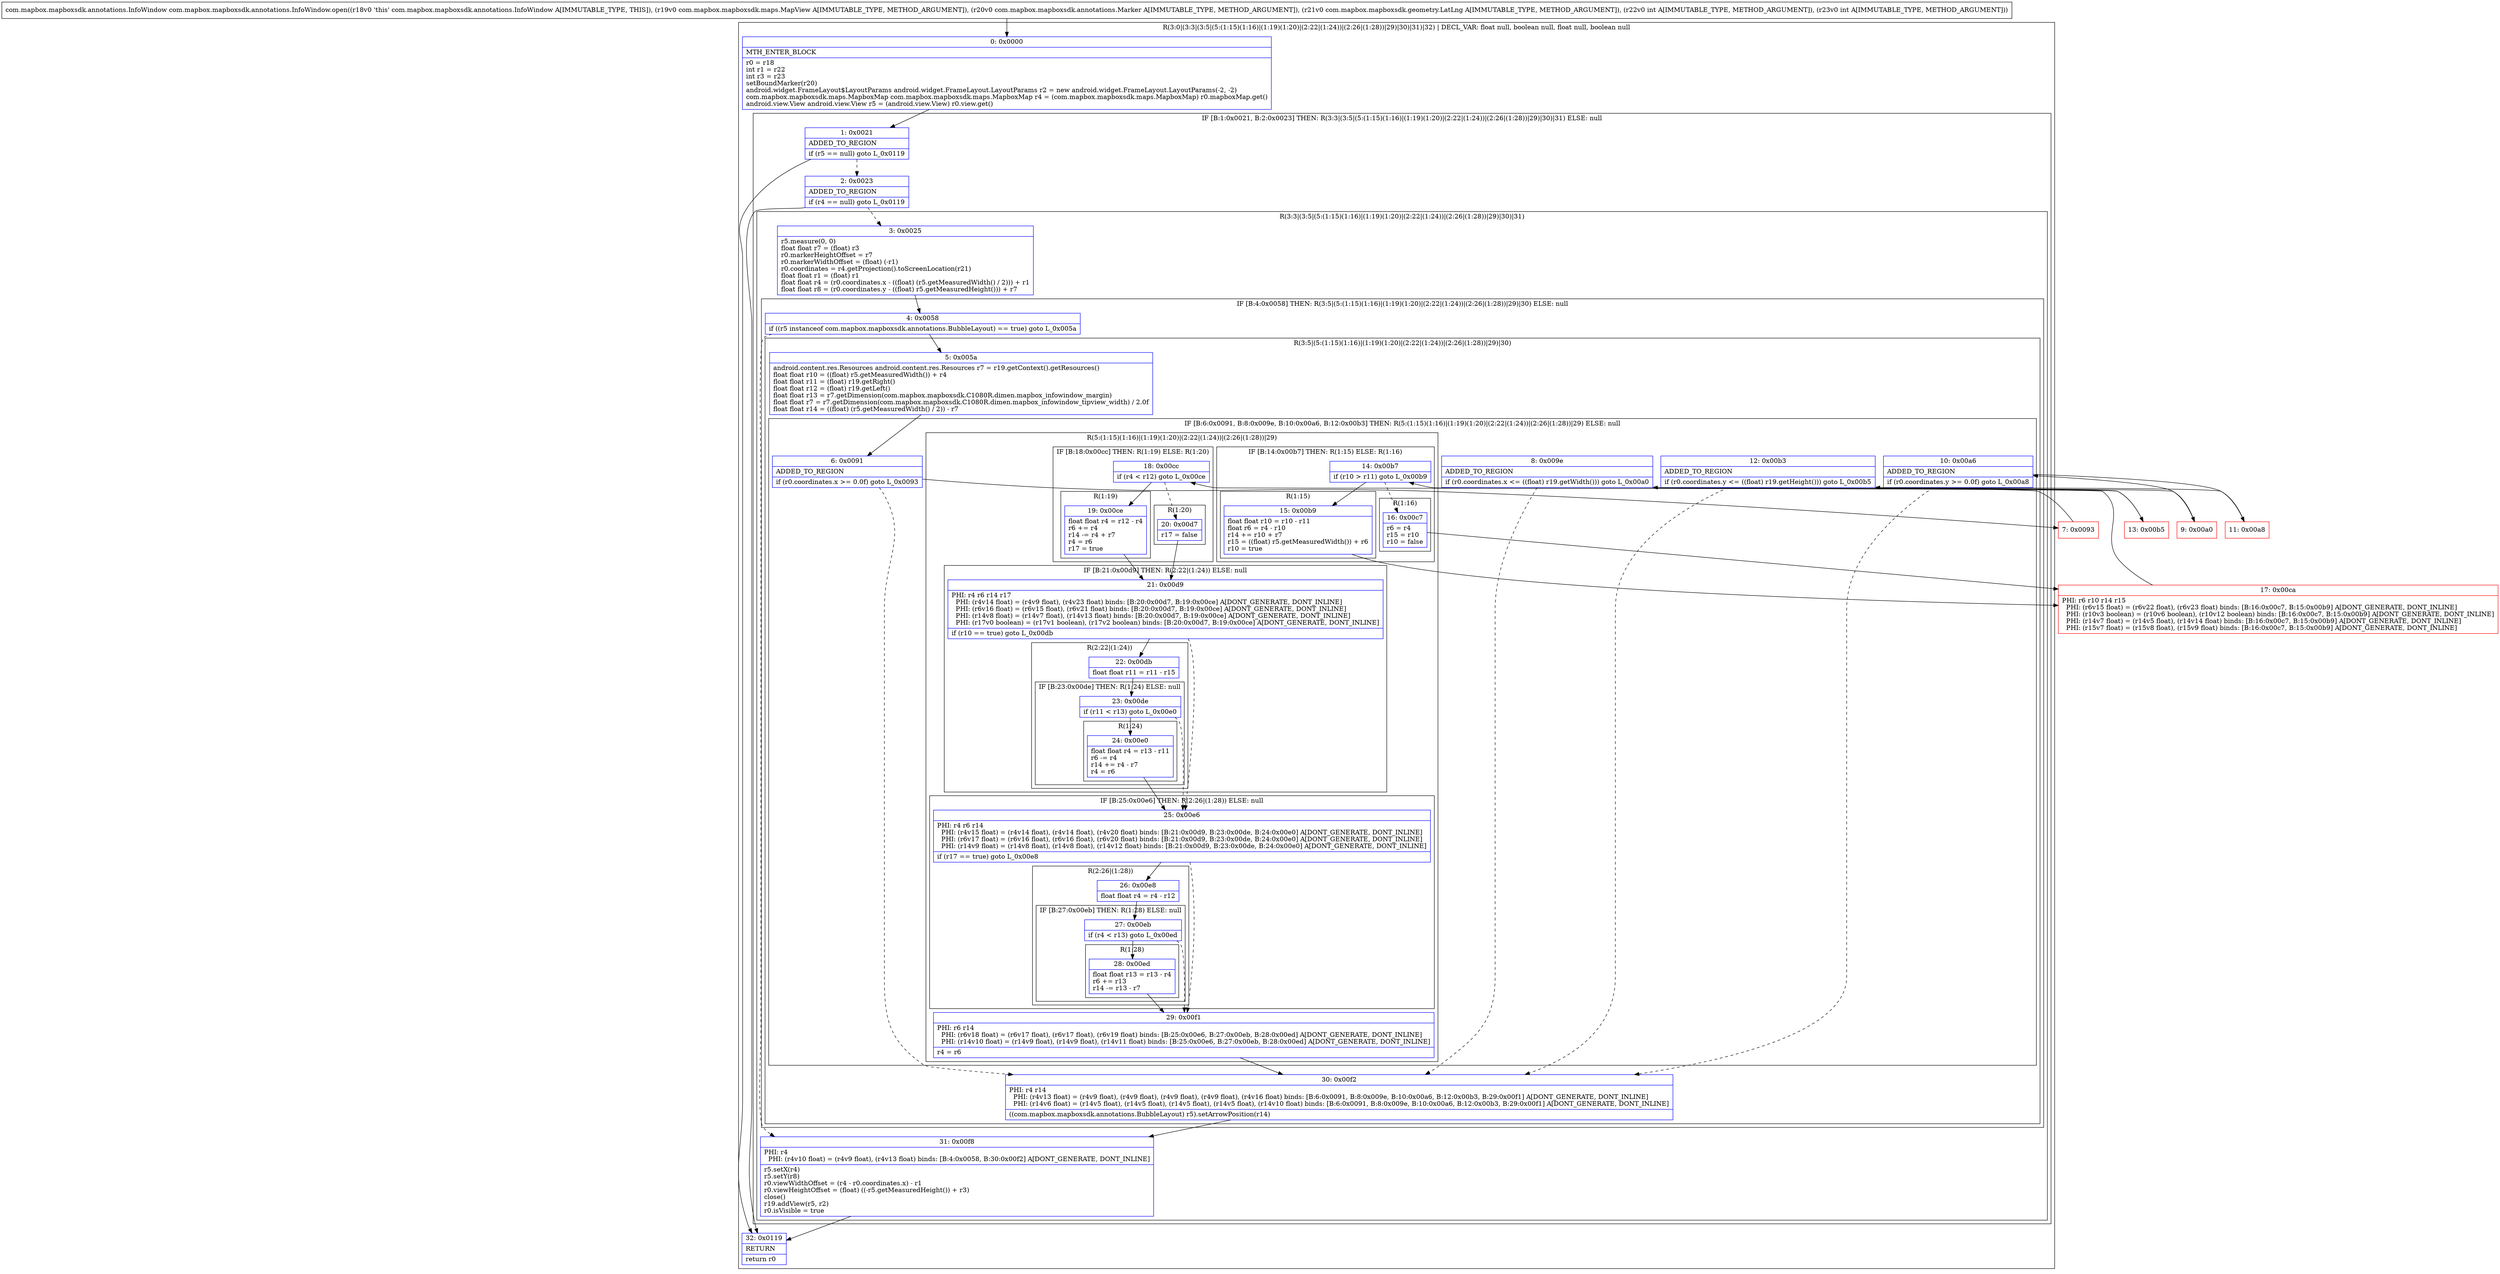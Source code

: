 digraph "CFG forcom.mapbox.mapboxsdk.annotations.InfoWindow.open(Lcom\/mapbox\/mapboxsdk\/maps\/MapView;Lcom\/mapbox\/mapboxsdk\/annotations\/Marker;Lcom\/mapbox\/mapboxsdk\/geometry\/LatLng;II)Lcom\/mapbox\/mapboxsdk\/annotations\/InfoWindow;" {
subgraph cluster_Region_654824447 {
label = "R(3:0|(3:3|(3:5|(5:(1:15)(1:16)|(1:19)(1:20)|(2:22|(1:24))|(2:26|(1:28))|29)|30)|31)|32) | DECL_VAR: float null, boolean null, float null, boolean null\l";
node [shape=record,color=blue];
Node_0 [shape=record,label="{0\:\ 0x0000|MTH_ENTER_BLOCK\l|r0 = r18\lint r1 = r22\lint r3 = r23\lsetBoundMarker(r20)\landroid.widget.FrameLayout$LayoutParams android.widget.FrameLayout.LayoutParams r2 = new android.widget.FrameLayout.LayoutParams(\-2, \-2)\lcom.mapbox.mapboxsdk.maps.MapboxMap com.mapbox.mapboxsdk.maps.MapboxMap r4 = (com.mapbox.mapboxsdk.maps.MapboxMap) r0.mapboxMap.get()\landroid.view.View android.view.View r5 = (android.view.View) r0.view.get()\l}"];
subgraph cluster_IfRegion_764542188 {
label = "IF [B:1:0x0021, B:2:0x0023] THEN: R(3:3|(3:5|(5:(1:15)(1:16)|(1:19)(1:20)|(2:22|(1:24))|(2:26|(1:28))|29)|30)|31) ELSE: null";
node [shape=record,color=blue];
Node_1 [shape=record,label="{1\:\ 0x0021|ADDED_TO_REGION\l|if (r5 == null) goto L_0x0119\l}"];
Node_2 [shape=record,label="{2\:\ 0x0023|ADDED_TO_REGION\l|if (r4 == null) goto L_0x0119\l}"];
subgraph cluster_Region_904578082 {
label = "R(3:3|(3:5|(5:(1:15)(1:16)|(1:19)(1:20)|(2:22|(1:24))|(2:26|(1:28))|29)|30)|31)";
node [shape=record,color=blue];
Node_3 [shape=record,label="{3\:\ 0x0025|r5.measure(0, 0)\lfloat float r7 = (float) r3\lr0.markerHeightOffset = r7\lr0.markerWidthOffset = (float) (\-r1)\lr0.coordinates = r4.getProjection().toScreenLocation(r21)\lfloat float r1 = (float) r1\lfloat float r4 = (r0.coordinates.x \- ((float) (r5.getMeasuredWidth() \/ 2))) + r1\lfloat float r8 = (r0.coordinates.y \- ((float) r5.getMeasuredHeight())) + r7\l}"];
subgraph cluster_IfRegion_481912075 {
label = "IF [B:4:0x0058] THEN: R(3:5|(5:(1:15)(1:16)|(1:19)(1:20)|(2:22|(1:24))|(2:26|(1:28))|29)|30) ELSE: null";
node [shape=record,color=blue];
Node_4 [shape=record,label="{4\:\ 0x0058|if ((r5 instanceof com.mapbox.mapboxsdk.annotations.BubbleLayout) == true) goto L_0x005a\l}"];
subgraph cluster_Region_87606600 {
label = "R(3:5|(5:(1:15)(1:16)|(1:19)(1:20)|(2:22|(1:24))|(2:26|(1:28))|29)|30)";
node [shape=record,color=blue];
Node_5 [shape=record,label="{5\:\ 0x005a|android.content.res.Resources android.content.res.Resources r7 = r19.getContext().getResources()\lfloat float r10 = ((float) r5.getMeasuredWidth()) + r4\lfloat float r11 = (float) r19.getRight()\lfloat float r12 = (float) r19.getLeft()\lfloat float r13 = r7.getDimension(com.mapbox.mapboxsdk.C1080R.dimen.mapbox_infowindow_margin)\lfloat float r7 = r7.getDimension(com.mapbox.mapboxsdk.C1080R.dimen.mapbox_infowindow_tipview_width) \/ 2.0f\lfloat float r14 = ((float) (r5.getMeasuredWidth() \/ 2)) \- r7\l}"];
subgraph cluster_IfRegion_757991710 {
label = "IF [B:6:0x0091, B:8:0x009e, B:10:0x00a6, B:12:0x00b3] THEN: R(5:(1:15)(1:16)|(1:19)(1:20)|(2:22|(1:24))|(2:26|(1:28))|29) ELSE: null";
node [shape=record,color=blue];
Node_6 [shape=record,label="{6\:\ 0x0091|ADDED_TO_REGION\l|if (r0.coordinates.x \>= 0.0f) goto L_0x0093\l}"];
Node_8 [shape=record,label="{8\:\ 0x009e|ADDED_TO_REGION\l|if (r0.coordinates.x \<= ((float) r19.getWidth())) goto L_0x00a0\l}"];
Node_10 [shape=record,label="{10\:\ 0x00a6|ADDED_TO_REGION\l|if (r0.coordinates.y \>= 0.0f) goto L_0x00a8\l}"];
Node_12 [shape=record,label="{12\:\ 0x00b3|ADDED_TO_REGION\l|if (r0.coordinates.y \<= ((float) r19.getHeight())) goto L_0x00b5\l}"];
subgraph cluster_Region_1153707179 {
label = "R(5:(1:15)(1:16)|(1:19)(1:20)|(2:22|(1:24))|(2:26|(1:28))|29)";
node [shape=record,color=blue];
subgraph cluster_IfRegion_436475856 {
label = "IF [B:14:0x00b7] THEN: R(1:15) ELSE: R(1:16)";
node [shape=record,color=blue];
Node_14 [shape=record,label="{14\:\ 0x00b7|if (r10 \> r11) goto L_0x00b9\l}"];
subgraph cluster_Region_1712376345 {
label = "R(1:15)";
node [shape=record,color=blue];
Node_15 [shape=record,label="{15\:\ 0x00b9|float float r10 = r10 \- r11\lfloat r6 = r4 \- r10\lr14 += r10 + r7\lr15 = ((float) r5.getMeasuredWidth()) + r6\lr10 = true\l}"];
}
subgraph cluster_Region_821249465 {
label = "R(1:16)";
node [shape=record,color=blue];
Node_16 [shape=record,label="{16\:\ 0x00c7|r6 = r4\lr15 = r10\lr10 = false\l}"];
}
}
subgraph cluster_IfRegion_1438094968 {
label = "IF [B:18:0x00cc] THEN: R(1:19) ELSE: R(1:20)";
node [shape=record,color=blue];
Node_18 [shape=record,label="{18\:\ 0x00cc|if (r4 \< r12) goto L_0x00ce\l}"];
subgraph cluster_Region_1347624360 {
label = "R(1:19)";
node [shape=record,color=blue];
Node_19 [shape=record,label="{19\:\ 0x00ce|float float r4 = r12 \- r4\lr6 += r4\lr14 \-= r4 + r7\lr4 = r6\lr17 = true\l}"];
}
subgraph cluster_Region_338050862 {
label = "R(1:20)";
node [shape=record,color=blue];
Node_20 [shape=record,label="{20\:\ 0x00d7|r17 = false\l}"];
}
}
subgraph cluster_IfRegion_220780065 {
label = "IF [B:21:0x00d9] THEN: R(2:22|(1:24)) ELSE: null";
node [shape=record,color=blue];
Node_21 [shape=record,label="{21\:\ 0x00d9|PHI: r4 r6 r14 r17 \l  PHI: (r4v14 float) = (r4v9 float), (r4v23 float) binds: [B:20:0x00d7, B:19:0x00ce] A[DONT_GENERATE, DONT_INLINE]\l  PHI: (r6v16 float) = (r6v15 float), (r6v21 float) binds: [B:20:0x00d7, B:19:0x00ce] A[DONT_GENERATE, DONT_INLINE]\l  PHI: (r14v8 float) = (r14v7 float), (r14v13 float) binds: [B:20:0x00d7, B:19:0x00ce] A[DONT_GENERATE, DONT_INLINE]\l  PHI: (r17v0 boolean) = (r17v1 boolean), (r17v2 boolean) binds: [B:20:0x00d7, B:19:0x00ce] A[DONT_GENERATE, DONT_INLINE]\l|if (r10 == true) goto L_0x00db\l}"];
subgraph cluster_Region_812664740 {
label = "R(2:22|(1:24))";
node [shape=record,color=blue];
Node_22 [shape=record,label="{22\:\ 0x00db|float float r11 = r11 \- r15\l}"];
subgraph cluster_IfRegion_1495073668 {
label = "IF [B:23:0x00de] THEN: R(1:24) ELSE: null";
node [shape=record,color=blue];
Node_23 [shape=record,label="{23\:\ 0x00de|if (r11 \< r13) goto L_0x00e0\l}"];
subgraph cluster_Region_318937093 {
label = "R(1:24)";
node [shape=record,color=blue];
Node_24 [shape=record,label="{24\:\ 0x00e0|float float r4 = r13 \- r11\lr6 \-= r4\lr14 += r4 \- r7\lr4 = r6\l}"];
}
}
}
}
subgraph cluster_IfRegion_155189620 {
label = "IF [B:25:0x00e6] THEN: R(2:26|(1:28)) ELSE: null";
node [shape=record,color=blue];
Node_25 [shape=record,label="{25\:\ 0x00e6|PHI: r4 r6 r14 \l  PHI: (r4v15 float) = (r4v14 float), (r4v14 float), (r4v20 float) binds: [B:21:0x00d9, B:23:0x00de, B:24:0x00e0] A[DONT_GENERATE, DONT_INLINE]\l  PHI: (r6v17 float) = (r6v16 float), (r6v16 float), (r6v20 float) binds: [B:21:0x00d9, B:23:0x00de, B:24:0x00e0] A[DONT_GENERATE, DONT_INLINE]\l  PHI: (r14v9 float) = (r14v8 float), (r14v8 float), (r14v12 float) binds: [B:21:0x00d9, B:23:0x00de, B:24:0x00e0] A[DONT_GENERATE, DONT_INLINE]\l|if (r17 == true) goto L_0x00e8\l}"];
subgraph cluster_Region_1391656571 {
label = "R(2:26|(1:28))";
node [shape=record,color=blue];
Node_26 [shape=record,label="{26\:\ 0x00e8|float float r4 = r4 \- r12\l}"];
subgraph cluster_IfRegion_483999738 {
label = "IF [B:27:0x00eb] THEN: R(1:28) ELSE: null";
node [shape=record,color=blue];
Node_27 [shape=record,label="{27\:\ 0x00eb|if (r4 \< r13) goto L_0x00ed\l}"];
subgraph cluster_Region_643371302 {
label = "R(1:28)";
node [shape=record,color=blue];
Node_28 [shape=record,label="{28\:\ 0x00ed|float float r13 = r13 \- r4\lr6 += r13\lr14 \-= r13 \- r7\l}"];
}
}
}
}
Node_29 [shape=record,label="{29\:\ 0x00f1|PHI: r6 r14 \l  PHI: (r6v18 float) = (r6v17 float), (r6v17 float), (r6v19 float) binds: [B:25:0x00e6, B:27:0x00eb, B:28:0x00ed] A[DONT_GENERATE, DONT_INLINE]\l  PHI: (r14v10 float) = (r14v9 float), (r14v9 float), (r14v11 float) binds: [B:25:0x00e6, B:27:0x00eb, B:28:0x00ed] A[DONT_GENERATE, DONT_INLINE]\l|r4 = r6\l}"];
}
}
Node_30 [shape=record,label="{30\:\ 0x00f2|PHI: r4 r14 \l  PHI: (r4v13 float) = (r4v9 float), (r4v9 float), (r4v9 float), (r4v9 float), (r4v16 float) binds: [B:6:0x0091, B:8:0x009e, B:10:0x00a6, B:12:0x00b3, B:29:0x00f1] A[DONT_GENERATE, DONT_INLINE]\l  PHI: (r14v6 float) = (r14v5 float), (r14v5 float), (r14v5 float), (r14v5 float), (r14v10 float) binds: [B:6:0x0091, B:8:0x009e, B:10:0x00a6, B:12:0x00b3, B:29:0x00f1] A[DONT_GENERATE, DONT_INLINE]\l|((com.mapbox.mapboxsdk.annotations.BubbleLayout) r5).setArrowPosition(r14)\l}"];
}
}
Node_31 [shape=record,label="{31\:\ 0x00f8|PHI: r4 \l  PHI: (r4v10 float) = (r4v9 float), (r4v13 float) binds: [B:4:0x0058, B:30:0x00f2] A[DONT_GENERATE, DONT_INLINE]\l|r5.setX(r4)\lr5.setY(r8)\lr0.viewWidthOffset = (r4 \- r0.coordinates.x) \- r1\lr0.viewHeightOffset = (float) ((\-r5.getMeasuredHeight()) + r3)\lclose()\lr19.addView(r5, r2)\lr0.isVisible = true\l}"];
}
}
Node_32 [shape=record,label="{32\:\ 0x0119|RETURN\l|return r0\l}"];
}
Node_7 [shape=record,color=red,label="{7\:\ 0x0093}"];
Node_9 [shape=record,color=red,label="{9\:\ 0x00a0}"];
Node_11 [shape=record,color=red,label="{11\:\ 0x00a8}"];
Node_13 [shape=record,color=red,label="{13\:\ 0x00b5}"];
Node_17 [shape=record,color=red,label="{17\:\ 0x00ca|PHI: r6 r10 r14 r15 \l  PHI: (r6v15 float) = (r6v22 float), (r6v23 float) binds: [B:16:0x00c7, B:15:0x00b9] A[DONT_GENERATE, DONT_INLINE]\l  PHI: (r10v3 boolean) = (r10v6 boolean), (r10v12 boolean) binds: [B:16:0x00c7, B:15:0x00b9] A[DONT_GENERATE, DONT_INLINE]\l  PHI: (r14v7 float) = (r14v5 float), (r14v14 float) binds: [B:16:0x00c7, B:15:0x00b9] A[DONT_GENERATE, DONT_INLINE]\l  PHI: (r15v7 float) = (r15v8 float), (r15v9 float) binds: [B:16:0x00c7, B:15:0x00b9] A[DONT_GENERATE, DONT_INLINE]\l}"];
MethodNode[shape=record,label="{com.mapbox.mapboxsdk.annotations.InfoWindow com.mapbox.mapboxsdk.annotations.InfoWindow.open((r18v0 'this' com.mapbox.mapboxsdk.annotations.InfoWindow A[IMMUTABLE_TYPE, THIS]), (r19v0 com.mapbox.mapboxsdk.maps.MapView A[IMMUTABLE_TYPE, METHOD_ARGUMENT]), (r20v0 com.mapbox.mapboxsdk.annotations.Marker A[IMMUTABLE_TYPE, METHOD_ARGUMENT]), (r21v0 com.mapbox.mapboxsdk.geometry.LatLng A[IMMUTABLE_TYPE, METHOD_ARGUMENT]), (r22v0 int A[IMMUTABLE_TYPE, METHOD_ARGUMENT]), (r23v0 int A[IMMUTABLE_TYPE, METHOD_ARGUMENT])) }"];
MethodNode -> Node_0;
Node_0 -> Node_1;
Node_1 -> Node_2[style=dashed];
Node_1 -> Node_32;
Node_2 -> Node_3[style=dashed];
Node_2 -> Node_32;
Node_3 -> Node_4;
Node_4 -> Node_5;
Node_4 -> Node_31[style=dashed];
Node_5 -> Node_6;
Node_6 -> Node_7;
Node_6 -> Node_30[style=dashed];
Node_8 -> Node_9;
Node_8 -> Node_30[style=dashed];
Node_10 -> Node_11;
Node_10 -> Node_30[style=dashed];
Node_12 -> Node_13;
Node_12 -> Node_30[style=dashed];
Node_14 -> Node_15;
Node_14 -> Node_16[style=dashed];
Node_15 -> Node_17;
Node_16 -> Node_17;
Node_18 -> Node_19;
Node_18 -> Node_20[style=dashed];
Node_19 -> Node_21;
Node_20 -> Node_21;
Node_21 -> Node_22;
Node_21 -> Node_25[style=dashed];
Node_22 -> Node_23;
Node_23 -> Node_24;
Node_23 -> Node_25[style=dashed];
Node_24 -> Node_25;
Node_25 -> Node_26;
Node_25 -> Node_29[style=dashed];
Node_26 -> Node_27;
Node_27 -> Node_28;
Node_27 -> Node_29[style=dashed];
Node_28 -> Node_29;
Node_29 -> Node_30;
Node_30 -> Node_31;
Node_31 -> Node_32;
Node_7 -> Node_8;
Node_9 -> Node_10;
Node_11 -> Node_12;
Node_13 -> Node_14;
Node_17 -> Node_18;
}

